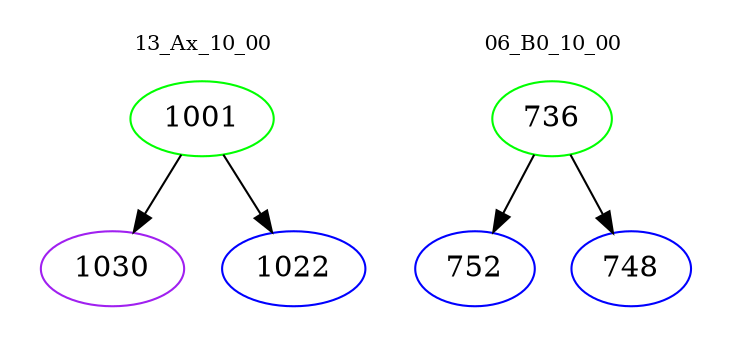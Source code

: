 digraph{
subgraph cluster_0 {
color = white
label = "13_Ax_10_00";
fontsize=10;
T0_1001 [label="1001", color="green"]
T0_1001 -> T0_1030 [color="black"]
T0_1030 [label="1030", color="purple"]
T0_1001 -> T0_1022 [color="black"]
T0_1022 [label="1022", color="blue"]
}
subgraph cluster_1 {
color = white
label = "06_B0_10_00";
fontsize=10;
T1_736 [label="736", color="green"]
T1_736 -> T1_752 [color="black"]
T1_752 [label="752", color="blue"]
T1_736 -> T1_748 [color="black"]
T1_748 [label="748", color="blue"]
}
}
